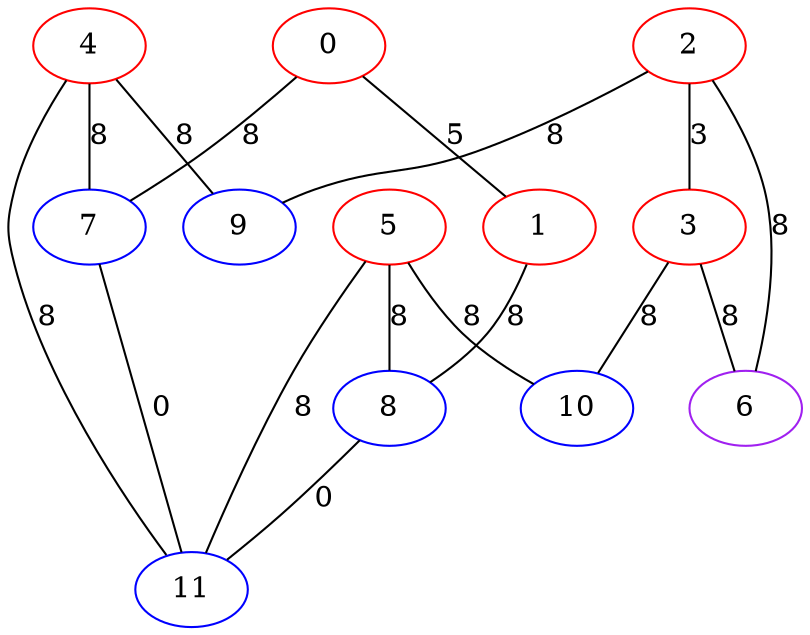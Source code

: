 graph "" {
0 [color=red, weight=1];
1 [color=red, weight=1];
2 [color=red, weight=1];
3 [color=red, weight=1];
4 [color=red, weight=1];
5 [color=red, weight=1];
6 [color=purple, weight=4];
7 [color=blue, weight=3];
8 [color=blue, weight=3];
9 [color=blue, weight=3];
10 [color=blue, weight=3];
11 [color=blue, weight=3];
0 -- 1  [key=0, label=5];
0 -- 7  [key=0, label=8];
1 -- 8  [key=0, label=8];
2 -- 9  [key=0, label=8];
2 -- 3  [key=0, label=3];
2 -- 6  [key=0, label=8];
3 -- 10  [key=0, label=8];
3 -- 6  [key=0, label=8];
4 -- 9  [key=0, label=8];
4 -- 11  [key=0, label=8];
4 -- 7  [key=0, label=8];
5 -- 8  [key=0, label=8];
5 -- 10  [key=0, label=8];
5 -- 11  [key=0, label=8];
7 -- 11  [key=0, label=0];
8 -- 11  [key=0, label=0];
}
